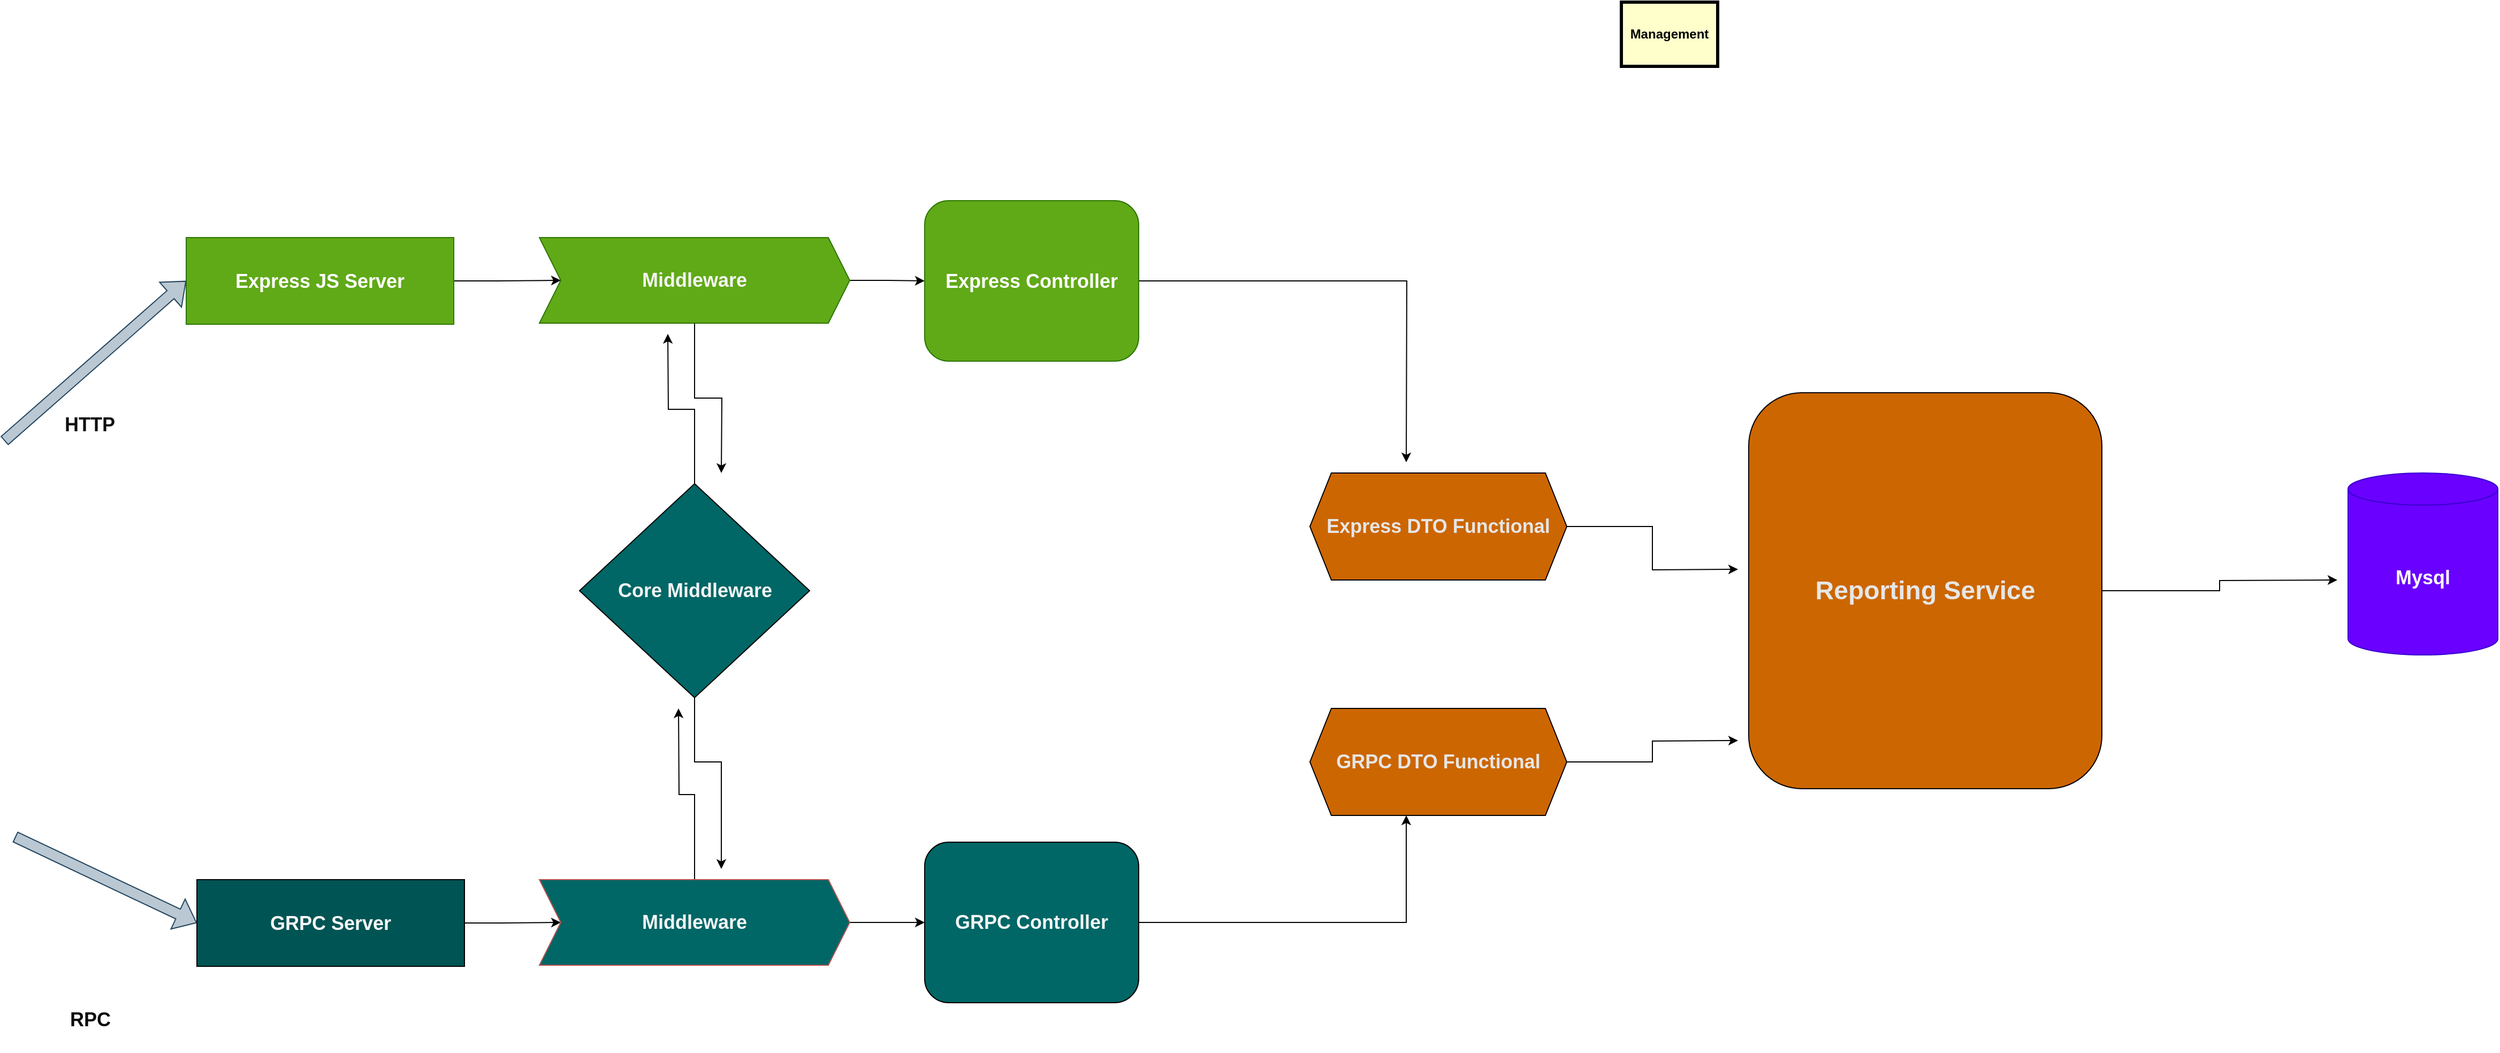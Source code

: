 <mxfile version="20.1.2" type="github">
  <diagram name="Page-1" id="c7558073-3199-34d8-9f00-42111426c3f3">
    <mxGraphModel dx="2728" dy="974" grid="1" gridSize="10" guides="1" tooltips="1" connect="1" arrows="1" fold="1" page="1" pageScale="1" pageWidth="826" pageHeight="1169" background="none" math="0" shadow="0">
      <root>
        <mxCell id="0" />
        <mxCell id="1" parent="0" />
        <mxCell id="12" value="Management" style="whiteSpace=wrap;align=center;verticalAlign=middle;fontStyle=1;strokeWidth=3;fillColor=#FFFFCC" parent="1" vertex="1">
          <mxGeometry x="691" y="60.0" width="90" height="60" as="geometry" />
        </mxCell>
        <mxCell id="mVC5_AKl30D22Xi3gS-S-18" style="edgeStyle=orthogonalEdgeStyle;rounded=0;orthogonalLoop=1;jettySize=auto;html=1;fontColor=#F5F5F5;" edge="1" parent="1" source="ldNRHptSl9KDKegGykvh-97" target="mVC5_AKl30D22Xi3gS-S-17">
          <mxGeometry relative="1" as="geometry" />
        </mxCell>
        <mxCell id="ldNRHptSl9KDKegGykvh-97" value="&lt;h2 style=&quot;line-height: 0.8;&quot;&gt;Express JS Server&lt;/h2&gt;" style="rounded=0;whiteSpace=wrap;html=1;fillColor=#60a917;fontColor=#ffffff;strokeColor=#2D7600;" parent="1" vertex="1">
          <mxGeometry x="-650" y="280" width="250" height="81" as="geometry" />
        </mxCell>
        <mxCell id="mVC5_AKl30D22Xi3gS-S-19" style="edgeStyle=orthogonalEdgeStyle;rounded=0;orthogonalLoop=1;jettySize=auto;html=1;fontColor=#F5F5F5;" edge="1" parent="1" source="ldNRHptSl9KDKegGykvh-98" target="mVC5_AKl30D22Xi3gS-S-16">
          <mxGeometry relative="1" as="geometry" />
        </mxCell>
        <mxCell id="ldNRHptSl9KDKegGykvh-98" value="&lt;h2&gt;&lt;font color=&quot;#FAFAFA&quot;&gt;GRPC Server&lt;br&gt;&lt;/font&gt;&lt;/h2&gt;" style="rounded=0;whiteSpace=wrap;html=1;fillColor=#005454;" parent="1" vertex="1">
          <mxGeometry x="-640" y="880" width="250" height="81" as="geometry" />
        </mxCell>
        <mxCell id="ldNRHptSl9KDKegGykvh-100" value="" style="shape=flexArrow;endArrow=classic;html=1;rounded=0;fontColor=#FAFAFA;entryX=0;entryY=0.5;entryDx=0;entryDy=0;fillColor=#bac8d3;strokeColor=#23445d;" parent="1" target="ldNRHptSl9KDKegGykvh-98" edge="1">
          <mxGeometry width="50" height="50" relative="1" as="geometry">
            <mxPoint x="-810" y="840" as="sourcePoint" />
            <mxPoint x="-770" y="350" as="targetPoint" />
          </mxGeometry>
        </mxCell>
        <mxCell id="ldNRHptSl9KDKegGykvh-103" value="" style="shape=flexArrow;endArrow=classic;html=1;rounded=0;fontColor=#FAFAFA;entryX=0;entryY=0.5;entryDx=0;entryDy=0;fillColor=#bac8d3;strokeColor=#23445d;" parent="1" target="ldNRHptSl9KDKegGykvh-97" edge="1">
          <mxGeometry width="50" height="50" relative="1" as="geometry">
            <mxPoint x="-820" y="470" as="sourcePoint" />
            <mxPoint x="-766" y="152" as="targetPoint" />
            <Array as="points" />
          </mxGeometry>
        </mxCell>
        <mxCell id="ldNRHptSl9KDKegGykvh-104" value="&lt;h2&gt;&lt;font color=&quot;#0F0F0F&quot;&gt;HTTP&lt;/font&gt;&lt;/h2&gt;" style="text;html=1;strokeColor=none;fillColor=none;align=center;verticalAlign=middle;whiteSpace=wrap;rounded=0;fontColor=#FAFAFA;" parent="1" vertex="1">
          <mxGeometry x="-770" y="440" width="60" height="30" as="geometry" />
        </mxCell>
        <mxCell id="ldNRHptSl9KDKegGykvh-106" value="&lt;h2&gt;RPC&lt;/h2&gt;" style="text;html=1;align=center;verticalAlign=middle;resizable=0;points=[];autosize=1;strokeColor=none;fillColor=none;fontColor=#080808;" parent="1" vertex="1">
          <mxGeometry x="-770" y="981" width="60" height="60" as="geometry" />
        </mxCell>
        <mxCell id="mVC5_AKl30D22Xi3gS-S-27" style="edgeStyle=orthogonalEdgeStyle;rounded=0;orthogonalLoop=1;jettySize=auto;html=1;fontColor=#F5F5F5;" edge="1" parent="1" source="mVC5_AKl30D22Xi3gS-S-16">
          <mxGeometry relative="1" as="geometry">
            <mxPoint x="-190" y="720" as="targetPoint" />
          </mxGeometry>
        </mxCell>
        <mxCell id="mVC5_AKl30D22Xi3gS-S-78" style="edgeStyle=orthogonalEdgeStyle;rounded=0;orthogonalLoop=1;jettySize=auto;html=1;entryX=0;entryY=0.5;entryDx=0;entryDy=0;fontColor=#171717;" edge="1" parent="1" source="mVC5_AKl30D22Xi3gS-S-16" target="mVC5_AKl30D22Xi3gS-S-72">
          <mxGeometry relative="1" as="geometry" />
        </mxCell>
        <mxCell id="mVC5_AKl30D22Xi3gS-S-16" value="&lt;h2&gt;&lt;font color=&quot;#F5F5F5&quot;&gt;Middleware&lt;/font&gt;&lt;/h2&gt;" style="shape=step;perimeter=stepPerimeter;whiteSpace=wrap;html=1;fixedSize=1;labelBackgroundColor=none;fillColor=#006666;strokeColor=#b85450;" vertex="1" parent="1">
          <mxGeometry x="-320" y="880" width="290" height="80" as="geometry" />
        </mxCell>
        <mxCell id="mVC5_AKl30D22Xi3gS-S-25" style="edgeStyle=orthogonalEdgeStyle;rounded=0;orthogonalLoop=1;jettySize=auto;html=1;fontColor=#F5F5F5;" edge="1" parent="1" source="mVC5_AKl30D22Xi3gS-S-17">
          <mxGeometry relative="1" as="geometry">
            <mxPoint x="-150" y="500" as="targetPoint" />
          </mxGeometry>
        </mxCell>
        <mxCell id="mVC5_AKl30D22Xi3gS-S-80" style="edgeStyle=orthogonalEdgeStyle;rounded=0;orthogonalLoop=1;jettySize=auto;html=1;entryX=0;entryY=0.5;entryDx=0;entryDy=0;fontColor=#171717;" edge="1" parent="1" source="mVC5_AKl30D22Xi3gS-S-17" target="mVC5_AKl30D22Xi3gS-S-79">
          <mxGeometry relative="1" as="geometry" />
        </mxCell>
        <mxCell id="mVC5_AKl30D22Xi3gS-S-17" value="&lt;h2&gt;&lt;font color=&quot;#F5F5F5&quot;&gt;Middleware&lt;/font&gt;&lt;/h2&gt;" style="shape=step;perimeter=stepPerimeter;whiteSpace=wrap;html=1;fixedSize=1;labelBackgroundColor=none;fillColor=#60a917;strokeColor=#2D7600;fontColor=#ffffff;" vertex="1" parent="1">
          <mxGeometry x="-320" y="280" width="290" height="80" as="geometry" />
        </mxCell>
        <mxCell id="mVC5_AKl30D22Xi3gS-S-23" style="edgeStyle=orthogonalEdgeStyle;rounded=0;orthogonalLoop=1;jettySize=auto;html=1;fontColor=#F5F5F5;" edge="1" parent="1" source="mVC5_AKl30D22Xi3gS-S-20">
          <mxGeometry relative="1" as="geometry">
            <mxPoint x="-150" y="870" as="targetPoint" />
            <Array as="points">
              <mxPoint x="-175" y="770" />
              <mxPoint x="-150" y="770" />
              <mxPoint x="-150" y="860" />
            </Array>
          </mxGeometry>
        </mxCell>
        <mxCell id="mVC5_AKl30D22Xi3gS-S-26" style="edgeStyle=orthogonalEdgeStyle;rounded=0;orthogonalLoop=1;jettySize=auto;html=1;fontColor=#F5F5F5;" edge="1" parent="1" source="mVC5_AKl30D22Xi3gS-S-20">
          <mxGeometry relative="1" as="geometry">
            <mxPoint x="-200" y="370" as="targetPoint" />
          </mxGeometry>
        </mxCell>
        <mxCell id="mVC5_AKl30D22Xi3gS-S-20" value="&lt;h2&gt;Core Middleware&lt;br&gt;&lt;/h2&gt;" style="rhombus;whiteSpace=wrap;html=1;labelBackgroundColor=none;fontColor=#F5F5F5;fillColor=#006666;" vertex="1" parent="1">
          <mxGeometry x="-282.5" y="510" width="215" height="200" as="geometry" />
        </mxCell>
        <mxCell id="mVC5_AKl30D22Xi3gS-S-87" style="edgeStyle=orthogonalEdgeStyle;rounded=0;orthogonalLoop=1;jettySize=auto;html=1;entryX=0.375;entryY=1;entryDx=0;entryDy=0;fontColor=#E6E6E6;" edge="1" parent="1" source="mVC5_AKl30D22Xi3gS-S-72" target="mVC5_AKl30D22Xi3gS-S-84">
          <mxGeometry relative="1" as="geometry" />
        </mxCell>
        <mxCell id="mVC5_AKl30D22Xi3gS-S-72" value="&lt;h2&gt;GRPC Controller&lt;br&gt;&lt;/h2&gt;" style="rounded=1;whiteSpace=wrap;html=1;labelBackgroundColor=none;fontColor=#F5F5F5;fillColor=#006666;" vertex="1" parent="1">
          <mxGeometry x="40" y="845" width="200" height="150" as="geometry" />
        </mxCell>
        <mxCell id="mVC5_AKl30D22Xi3gS-S-89" style="edgeStyle=orthogonalEdgeStyle;rounded=0;orthogonalLoop=1;jettySize=auto;html=1;fontColor=#E6E6E6;" edge="1" parent="1" source="mVC5_AKl30D22Xi3gS-S-79">
          <mxGeometry relative="1" as="geometry">
            <mxPoint x="490" y="490" as="targetPoint" />
          </mxGeometry>
        </mxCell>
        <mxCell id="mVC5_AKl30D22Xi3gS-S-79" value="&lt;h2&gt;Express Controller&lt;br&gt;&lt;/h2&gt;" style="rounded=1;whiteSpace=wrap;html=1;labelBackgroundColor=none;fontColor=#ffffff;fillColor=#60a917;strokeColor=#2D7600;" vertex="1" parent="1">
          <mxGeometry x="40" y="245.5" width="200" height="150" as="geometry" />
        </mxCell>
        <mxCell id="mVC5_AKl30D22Xi3gS-S-81" value="&lt;h2&gt;Mysql&lt;br&gt;&lt;/h2&gt;" style="shape=cylinder3;whiteSpace=wrap;html=1;boundedLbl=1;backgroundOutline=1;size=15;labelBackgroundColor=none;fontColor=#ffffff;fillColor=#6a00ff;strokeColor=#3700CC;" vertex="1" parent="1">
          <mxGeometry x="1370" y="500" width="140" height="170" as="geometry" />
        </mxCell>
        <mxCell id="mVC5_AKl30D22Xi3gS-S-83" style="edgeStyle=orthogonalEdgeStyle;rounded=0;orthogonalLoop=1;jettySize=auto;html=1;fontColor=#171717;" edge="1" parent="1" source="mVC5_AKl30D22Xi3gS-S-82">
          <mxGeometry relative="1" as="geometry">
            <mxPoint x="1360" y="600" as="targetPoint" />
          </mxGeometry>
        </mxCell>
        <mxCell id="mVC5_AKl30D22Xi3gS-S-82" value="&lt;h1&gt;&lt;font color=&quot;#E6E6E6&quot;&gt;Reporting Service&lt;/font&gt;&lt;br&gt;&lt;/h1&gt;" style="rounded=1;whiteSpace=wrap;html=1;labelBackgroundColor=none;fontColor=#171717;fillColor=#CC6600;" vertex="1" parent="1">
          <mxGeometry x="810" y="425" width="330" height="370" as="geometry" />
        </mxCell>
        <mxCell id="mVC5_AKl30D22Xi3gS-S-88" style="edgeStyle=orthogonalEdgeStyle;rounded=0;orthogonalLoop=1;jettySize=auto;html=1;fontColor=#E6E6E6;" edge="1" parent="1" source="mVC5_AKl30D22Xi3gS-S-84">
          <mxGeometry relative="1" as="geometry">
            <mxPoint x="800" y="750" as="targetPoint" />
          </mxGeometry>
        </mxCell>
        <mxCell id="mVC5_AKl30D22Xi3gS-S-84" value="&lt;h2&gt;GRPC DTO Functional&lt;br&gt;&lt;/h2&gt;" style="shape=hexagon;perimeter=hexagonPerimeter2;whiteSpace=wrap;html=1;fixedSize=1;labelBackgroundColor=none;fontColor=#E6E6E6;fillColor=#CC6600;" vertex="1" parent="1">
          <mxGeometry x="400" y="720" width="240" height="100" as="geometry" />
        </mxCell>
        <mxCell id="mVC5_AKl30D22Xi3gS-S-90" style="edgeStyle=orthogonalEdgeStyle;rounded=0;orthogonalLoop=1;jettySize=auto;html=1;fontColor=#E6E6E6;" edge="1" parent="1" source="mVC5_AKl30D22Xi3gS-S-85">
          <mxGeometry relative="1" as="geometry">
            <mxPoint x="800" y="590" as="targetPoint" />
          </mxGeometry>
        </mxCell>
        <mxCell id="mVC5_AKl30D22Xi3gS-S-85" value="&lt;h2&gt;Express DTO Functional&lt;br&gt;&lt;/h2&gt;" style="shape=hexagon;perimeter=hexagonPerimeter2;whiteSpace=wrap;html=1;fixedSize=1;labelBackgroundColor=none;fontColor=#E6E6E6;fillColor=#CC6600;" vertex="1" parent="1">
          <mxGeometry x="400" y="500" width="240" height="100" as="geometry" />
        </mxCell>
      </root>
    </mxGraphModel>
  </diagram>
</mxfile>
